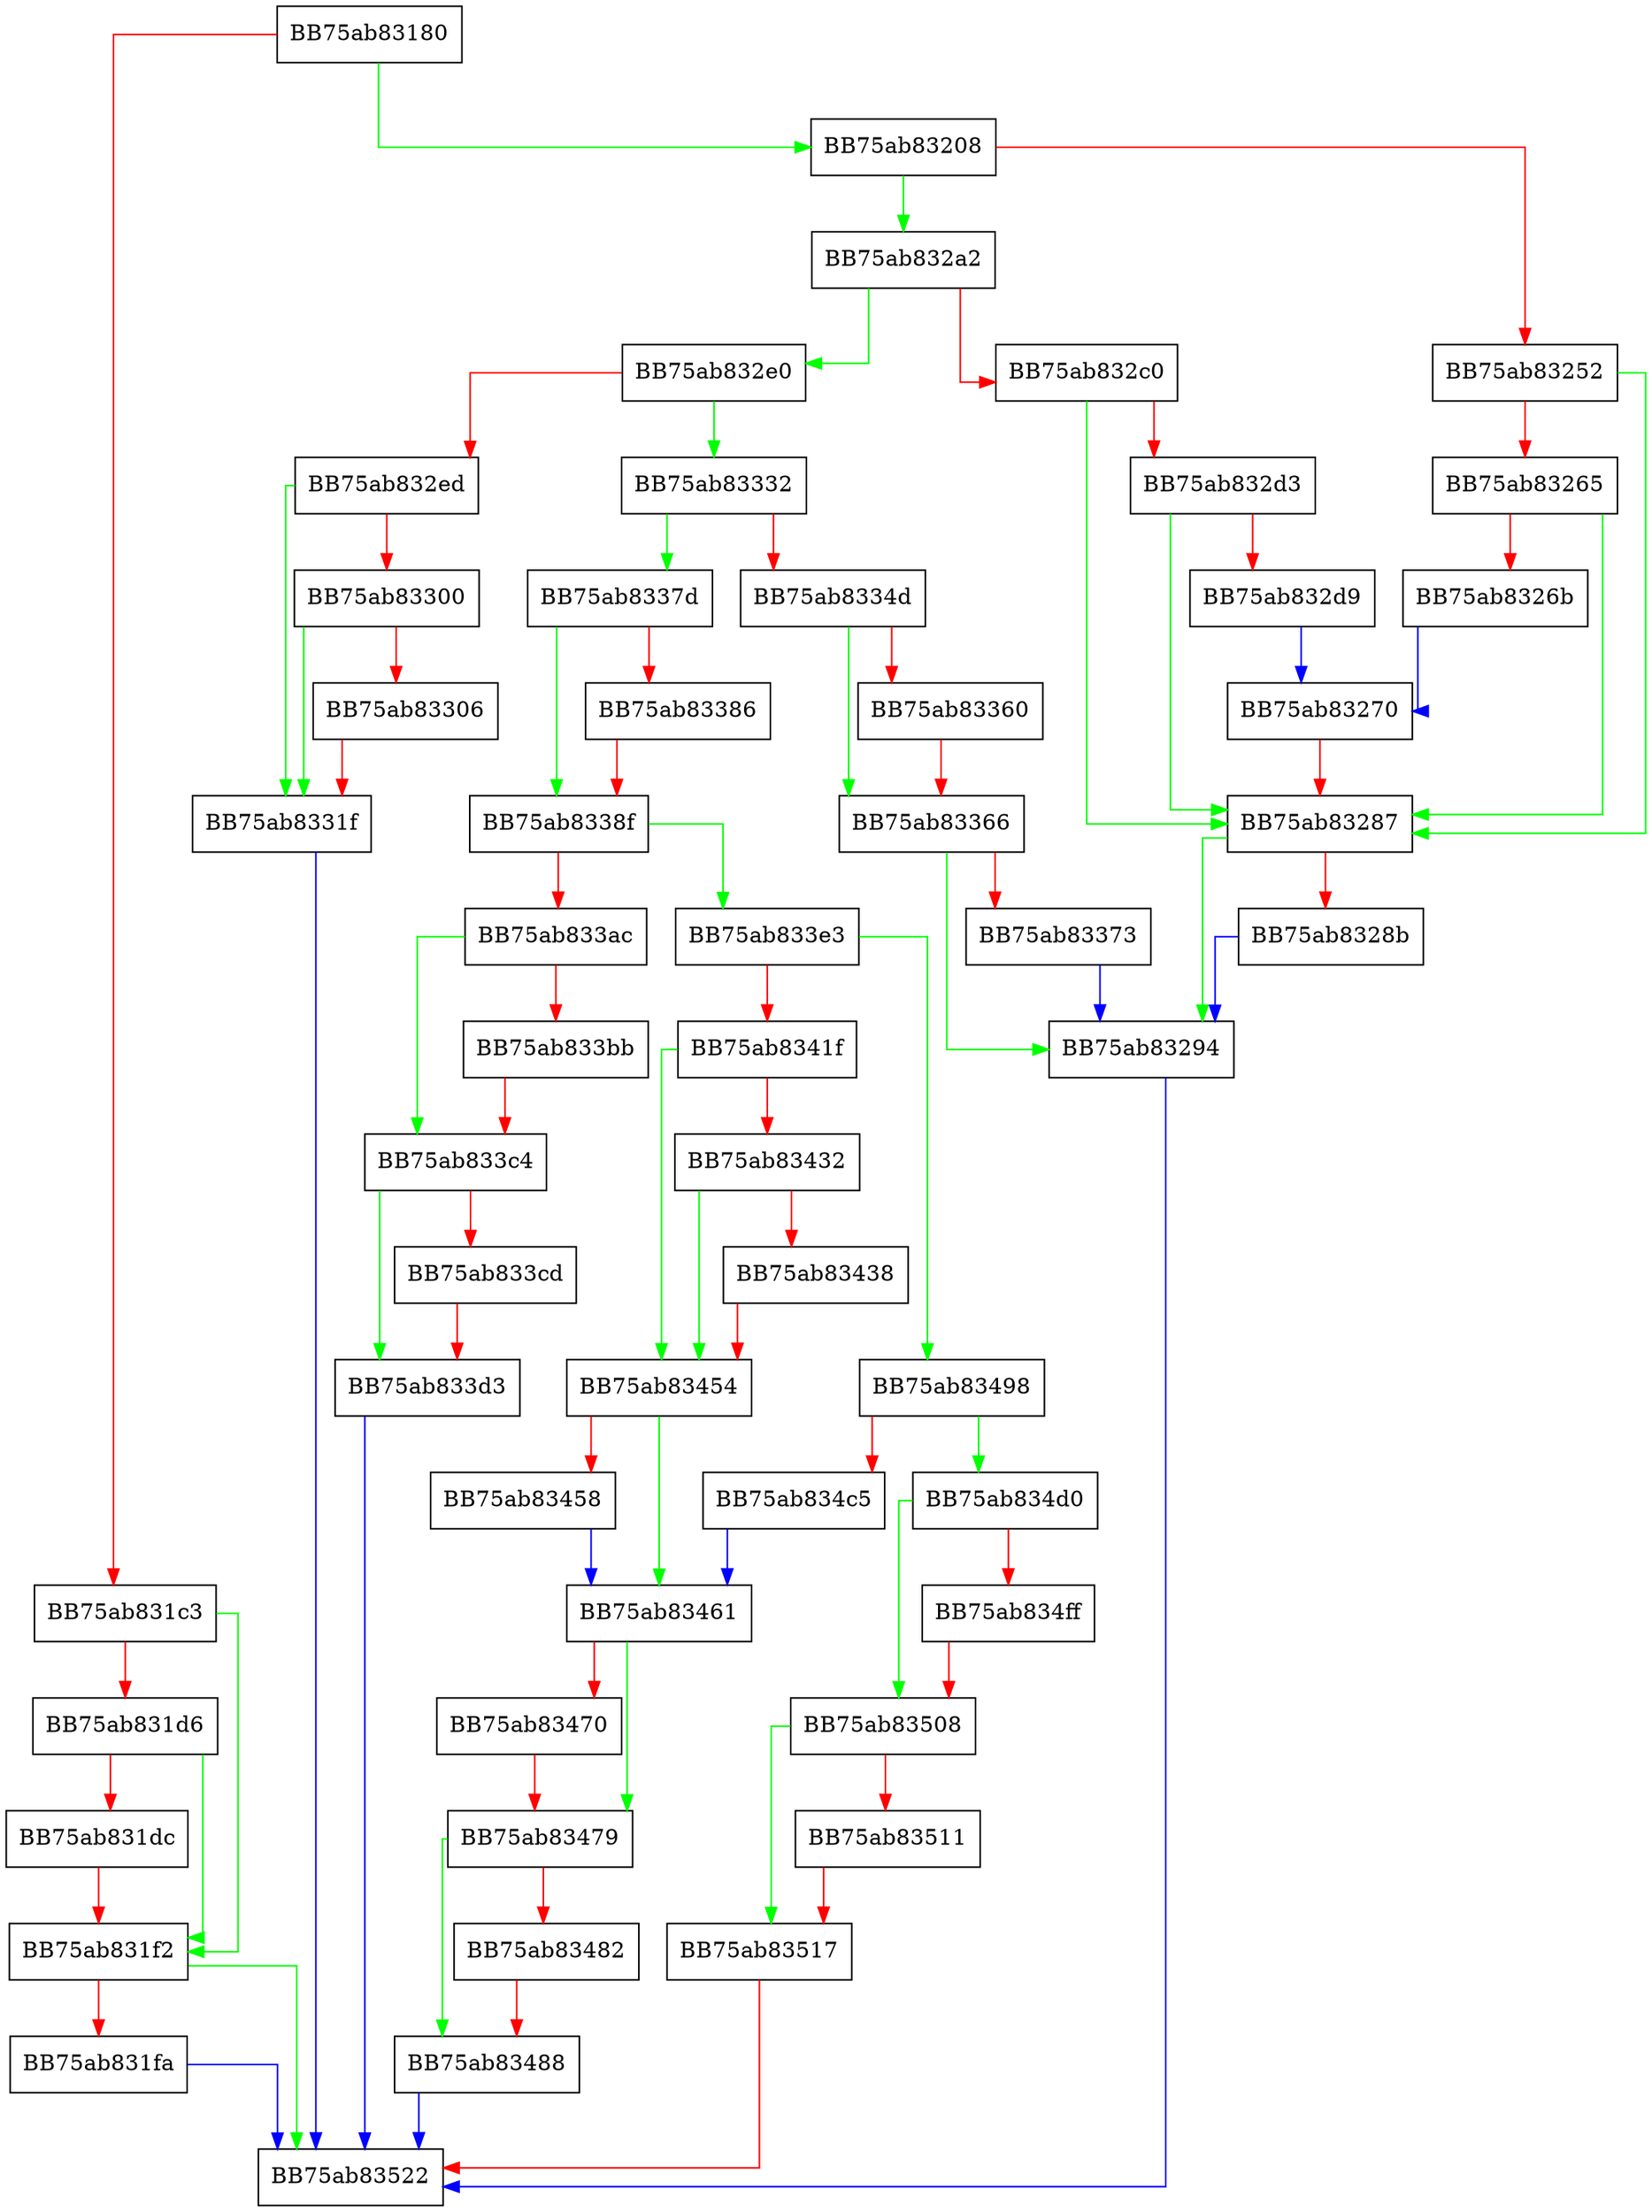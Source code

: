 digraph DeCompressToFile {
  node [shape="box"];
  graph [splines=ortho];
  BB75ab83180 -> BB75ab83208 [color="green"];
  BB75ab83180 -> BB75ab831c3 [color="red"];
  BB75ab831c3 -> BB75ab831f2 [color="green"];
  BB75ab831c3 -> BB75ab831d6 [color="red"];
  BB75ab831d6 -> BB75ab831f2 [color="green"];
  BB75ab831d6 -> BB75ab831dc [color="red"];
  BB75ab831dc -> BB75ab831f2 [color="red"];
  BB75ab831f2 -> BB75ab83522 [color="green"];
  BB75ab831f2 -> BB75ab831fa [color="red"];
  BB75ab831fa -> BB75ab83522 [color="blue"];
  BB75ab83208 -> BB75ab832a2 [color="green"];
  BB75ab83208 -> BB75ab83252 [color="red"];
  BB75ab83252 -> BB75ab83287 [color="green"];
  BB75ab83252 -> BB75ab83265 [color="red"];
  BB75ab83265 -> BB75ab83287 [color="green"];
  BB75ab83265 -> BB75ab8326b [color="red"];
  BB75ab8326b -> BB75ab83270 [color="blue"];
  BB75ab83270 -> BB75ab83287 [color="red"];
  BB75ab83287 -> BB75ab83294 [color="green"];
  BB75ab83287 -> BB75ab8328b [color="red"];
  BB75ab8328b -> BB75ab83294 [color="blue"];
  BB75ab83294 -> BB75ab83522 [color="blue"];
  BB75ab832a2 -> BB75ab832e0 [color="green"];
  BB75ab832a2 -> BB75ab832c0 [color="red"];
  BB75ab832c0 -> BB75ab83287 [color="green"];
  BB75ab832c0 -> BB75ab832d3 [color="red"];
  BB75ab832d3 -> BB75ab83287 [color="green"];
  BB75ab832d3 -> BB75ab832d9 [color="red"];
  BB75ab832d9 -> BB75ab83270 [color="blue"];
  BB75ab832e0 -> BB75ab83332 [color="green"];
  BB75ab832e0 -> BB75ab832ed [color="red"];
  BB75ab832ed -> BB75ab8331f [color="green"];
  BB75ab832ed -> BB75ab83300 [color="red"];
  BB75ab83300 -> BB75ab8331f [color="green"];
  BB75ab83300 -> BB75ab83306 [color="red"];
  BB75ab83306 -> BB75ab8331f [color="red"];
  BB75ab8331f -> BB75ab83522 [color="blue"];
  BB75ab83332 -> BB75ab8337d [color="green"];
  BB75ab83332 -> BB75ab8334d [color="red"];
  BB75ab8334d -> BB75ab83366 [color="green"];
  BB75ab8334d -> BB75ab83360 [color="red"];
  BB75ab83360 -> BB75ab83366 [color="red"];
  BB75ab83366 -> BB75ab83294 [color="green"];
  BB75ab83366 -> BB75ab83373 [color="red"];
  BB75ab83373 -> BB75ab83294 [color="blue"];
  BB75ab8337d -> BB75ab8338f [color="green"];
  BB75ab8337d -> BB75ab83386 [color="red"];
  BB75ab83386 -> BB75ab8338f [color="red"];
  BB75ab8338f -> BB75ab833e3 [color="green"];
  BB75ab8338f -> BB75ab833ac [color="red"];
  BB75ab833ac -> BB75ab833c4 [color="green"];
  BB75ab833ac -> BB75ab833bb [color="red"];
  BB75ab833bb -> BB75ab833c4 [color="red"];
  BB75ab833c4 -> BB75ab833d3 [color="green"];
  BB75ab833c4 -> BB75ab833cd [color="red"];
  BB75ab833cd -> BB75ab833d3 [color="red"];
  BB75ab833d3 -> BB75ab83522 [color="blue"];
  BB75ab833e3 -> BB75ab83498 [color="green"];
  BB75ab833e3 -> BB75ab8341f [color="red"];
  BB75ab8341f -> BB75ab83454 [color="green"];
  BB75ab8341f -> BB75ab83432 [color="red"];
  BB75ab83432 -> BB75ab83454 [color="green"];
  BB75ab83432 -> BB75ab83438 [color="red"];
  BB75ab83438 -> BB75ab83454 [color="red"];
  BB75ab83454 -> BB75ab83461 [color="green"];
  BB75ab83454 -> BB75ab83458 [color="red"];
  BB75ab83458 -> BB75ab83461 [color="blue"];
  BB75ab83461 -> BB75ab83479 [color="green"];
  BB75ab83461 -> BB75ab83470 [color="red"];
  BB75ab83470 -> BB75ab83479 [color="red"];
  BB75ab83479 -> BB75ab83488 [color="green"];
  BB75ab83479 -> BB75ab83482 [color="red"];
  BB75ab83482 -> BB75ab83488 [color="red"];
  BB75ab83488 -> BB75ab83522 [color="blue"];
  BB75ab83498 -> BB75ab834d0 [color="green"];
  BB75ab83498 -> BB75ab834c5 [color="red"];
  BB75ab834c5 -> BB75ab83461 [color="blue"];
  BB75ab834d0 -> BB75ab83508 [color="green"];
  BB75ab834d0 -> BB75ab834ff [color="red"];
  BB75ab834ff -> BB75ab83508 [color="red"];
  BB75ab83508 -> BB75ab83517 [color="green"];
  BB75ab83508 -> BB75ab83511 [color="red"];
  BB75ab83511 -> BB75ab83517 [color="red"];
  BB75ab83517 -> BB75ab83522 [color="red"];
}